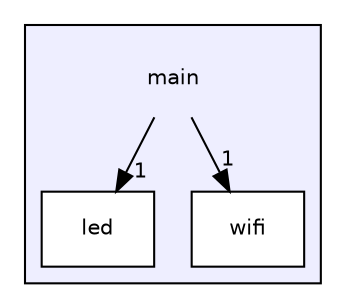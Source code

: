 digraph "main" {
  compound=true
  node [ fontsize="10", fontname="Helvetica"];
  edge [ labelfontsize="10", labelfontname="Helvetica"];
  subgraph clusterdir_5c982d53a68cdbcd421152b4020263a9 {
    graph [ bgcolor="#eeeeff", pencolor="black", label="" URL="dir_5c982d53a68cdbcd421152b4020263a9.html"];
    dir_5c982d53a68cdbcd421152b4020263a9 [shape=plaintext label="main"];
    dir_29d7c6eb373763073acf8f10cb9c9ab2 [shape=box label="led" color="black" fillcolor="white" style="filled" URL="dir_29d7c6eb373763073acf8f10cb9c9ab2.html"];
    dir_eefee35c6ab380d7209ec05948f73f5c [shape=box label="wifi" color="black" fillcolor="white" style="filled" URL="dir_eefee35c6ab380d7209ec05948f73f5c.html"];
  }
  dir_5c982d53a68cdbcd421152b4020263a9->dir_eefee35c6ab380d7209ec05948f73f5c [headlabel="1", labeldistance=1.5 headhref="dir_000079_000081.html"];
  dir_5c982d53a68cdbcd421152b4020263a9->dir_29d7c6eb373763073acf8f10cb9c9ab2 [headlabel="1", labeldistance=1.5 headhref="dir_000079_000157.html"];
}
